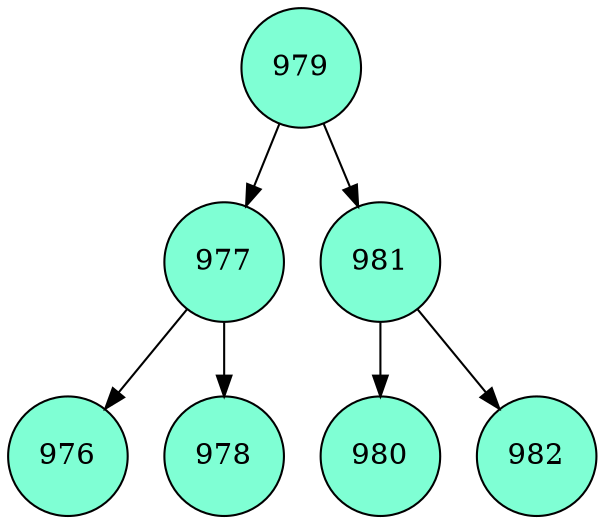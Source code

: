 digraph G{
node [shape=circle style=filled];
"0xc0000d6368"[label="979" fillcolor=aquamarine];
"0xc0000d6368" -> "0xc0001754b0";
"0xc0000d6368" -> "0xc0001754b8";
"0xc0001754b0"[label="977" fillcolor=aquamarine];
"0xc0001754b0" -> "0xc000175660";
"0xc0001754b0" -> "0xc000175668";
"0xc000175660"[label="976" fillcolor=aquamarine];
"0xc000175668"[label="978" fillcolor=aquamarine];
"0xc0001754b8"[label="981" fillcolor=aquamarine];
"0xc0001754b8" -> "0xc0001756f0";
"0xc0001754b8" -> "0xc0001756f8";
"0xc0001756f0"[label="980" fillcolor=aquamarine];
"0xc0001756f8"[label="982" fillcolor=aquamarine];

}
